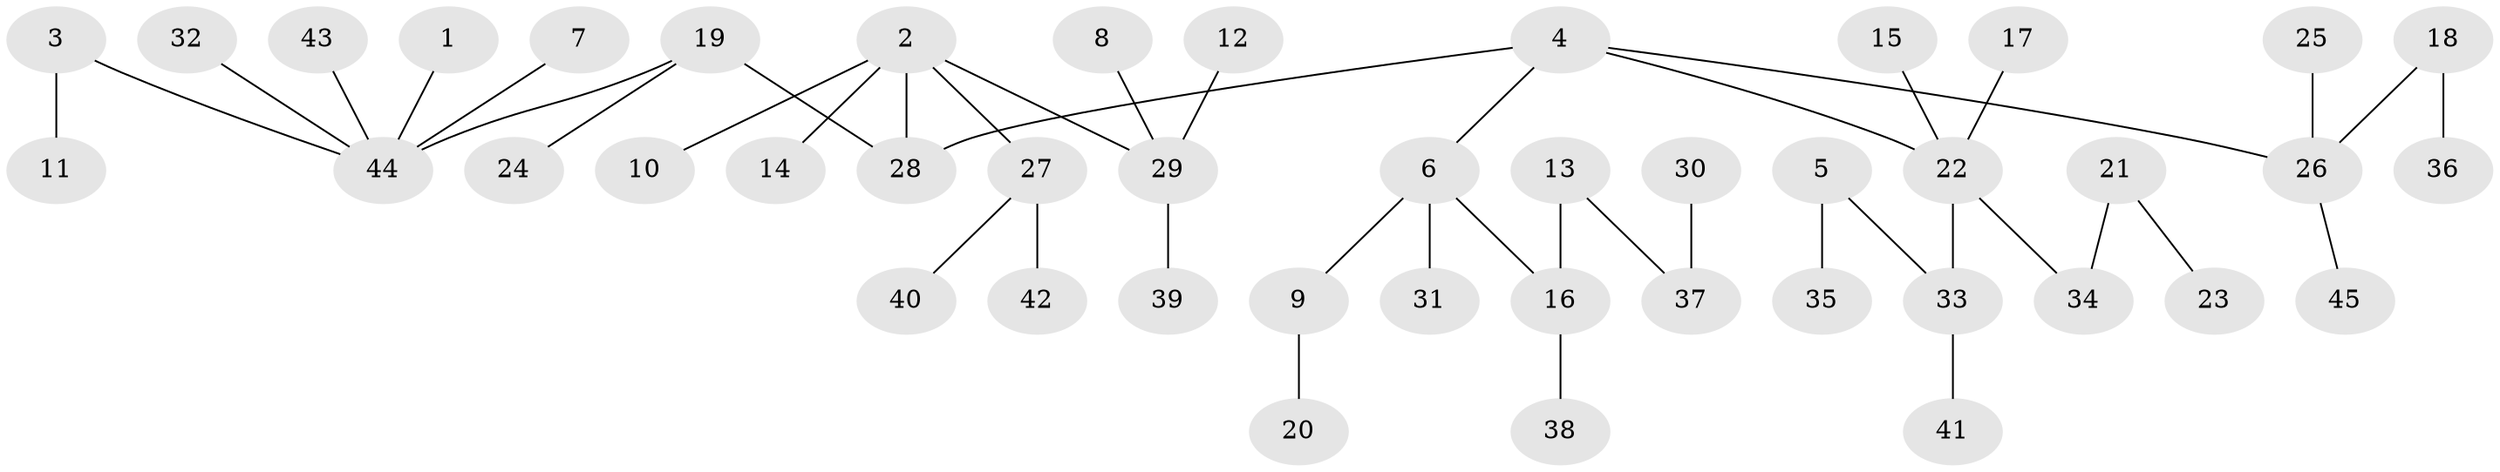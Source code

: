 // original degree distribution, {5: 0.06741573033707865, 4: 0.033707865168539325, 7: 0.011235955056179775, 3: 0.11235955056179775, 1: 0.550561797752809, 2: 0.20224719101123595, 6: 0.02247191011235955}
// Generated by graph-tools (version 1.1) at 2025/37/03/04/25 23:37:19]
// undirected, 45 vertices, 44 edges
graph export_dot {
  node [color=gray90,style=filled];
  1;
  2;
  3;
  4;
  5;
  6;
  7;
  8;
  9;
  10;
  11;
  12;
  13;
  14;
  15;
  16;
  17;
  18;
  19;
  20;
  21;
  22;
  23;
  24;
  25;
  26;
  27;
  28;
  29;
  30;
  31;
  32;
  33;
  34;
  35;
  36;
  37;
  38;
  39;
  40;
  41;
  42;
  43;
  44;
  45;
  1 -- 44 [weight=1.0];
  2 -- 10 [weight=1.0];
  2 -- 14 [weight=1.0];
  2 -- 27 [weight=1.0];
  2 -- 28 [weight=1.0];
  2 -- 29 [weight=1.0];
  3 -- 11 [weight=1.0];
  3 -- 44 [weight=1.0];
  4 -- 6 [weight=1.0];
  4 -- 22 [weight=1.0];
  4 -- 26 [weight=1.0];
  4 -- 28 [weight=1.0];
  5 -- 33 [weight=1.0];
  5 -- 35 [weight=1.0];
  6 -- 9 [weight=1.0];
  6 -- 16 [weight=1.0];
  6 -- 31 [weight=1.0];
  7 -- 44 [weight=1.0];
  8 -- 29 [weight=1.0];
  9 -- 20 [weight=1.0];
  12 -- 29 [weight=1.0];
  13 -- 16 [weight=1.0];
  13 -- 37 [weight=1.0];
  15 -- 22 [weight=1.0];
  16 -- 38 [weight=1.0];
  17 -- 22 [weight=1.0];
  18 -- 26 [weight=1.0];
  18 -- 36 [weight=1.0];
  19 -- 24 [weight=1.0];
  19 -- 28 [weight=1.0];
  19 -- 44 [weight=1.0];
  21 -- 23 [weight=1.0];
  21 -- 34 [weight=1.0];
  22 -- 33 [weight=1.0];
  22 -- 34 [weight=1.0];
  25 -- 26 [weight=1.0];
  26 -- 45 [weight=1.0];
  27 -- 40 [weight=1.0];
  27 -- 42 [weight=1.0];
  29 -- 39 [weight=1.0];
  30 -- 37 [weight=1.0];
  32 -- 44 [weight=1.0];
  33 -- 41 [weight=1.0];
  43 -- 44 [weight=1.0];
}
